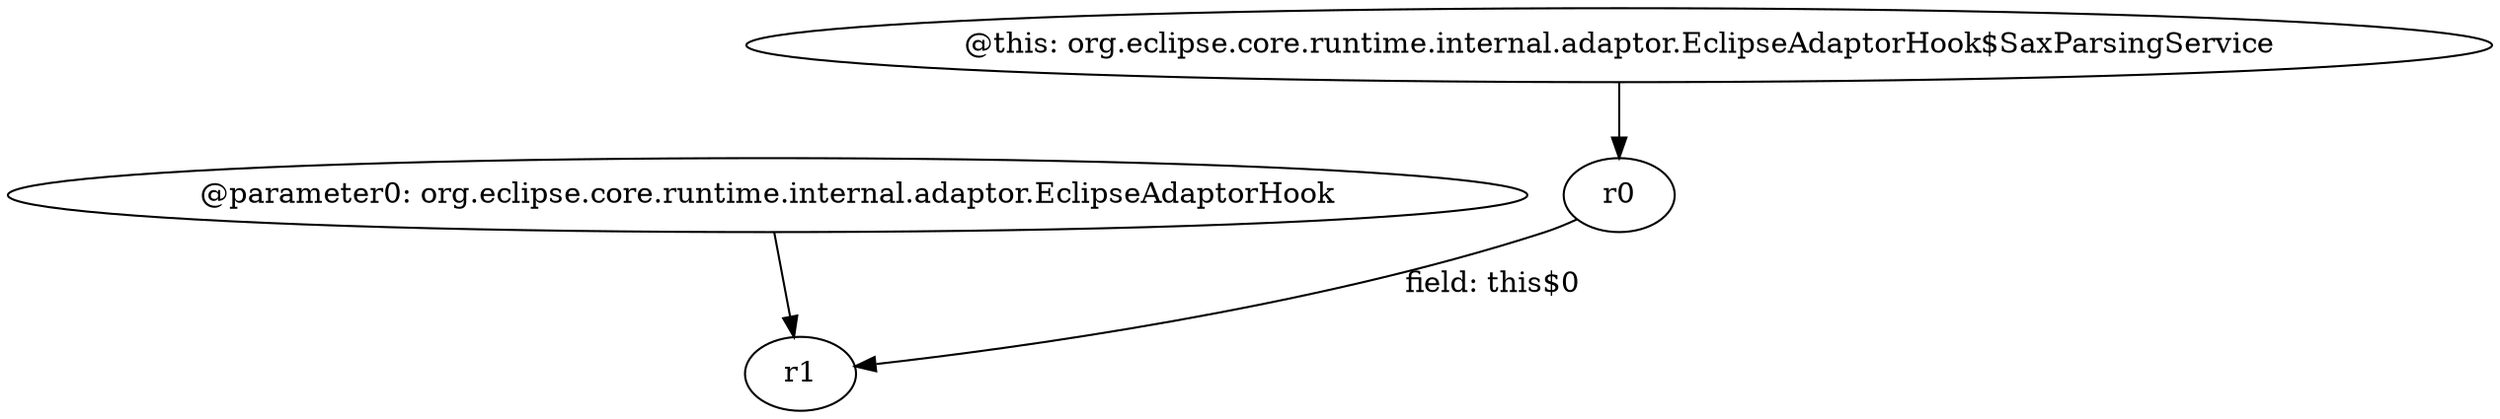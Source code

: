 digraph g {
0[label="r0"]
1[label="r1"]
0->1[label="field: this$0"]
2[label="@this: org.eclipse.core.runtime.internal.adaptor.EclipseAdaptorHook$SaxParsingService"]
2->0[label=""]
3[label="@parameter0: org.eclipse.core.runtime.internal.adaptor.EclipseAdaptorHook"]
3->1[label=""]
}
